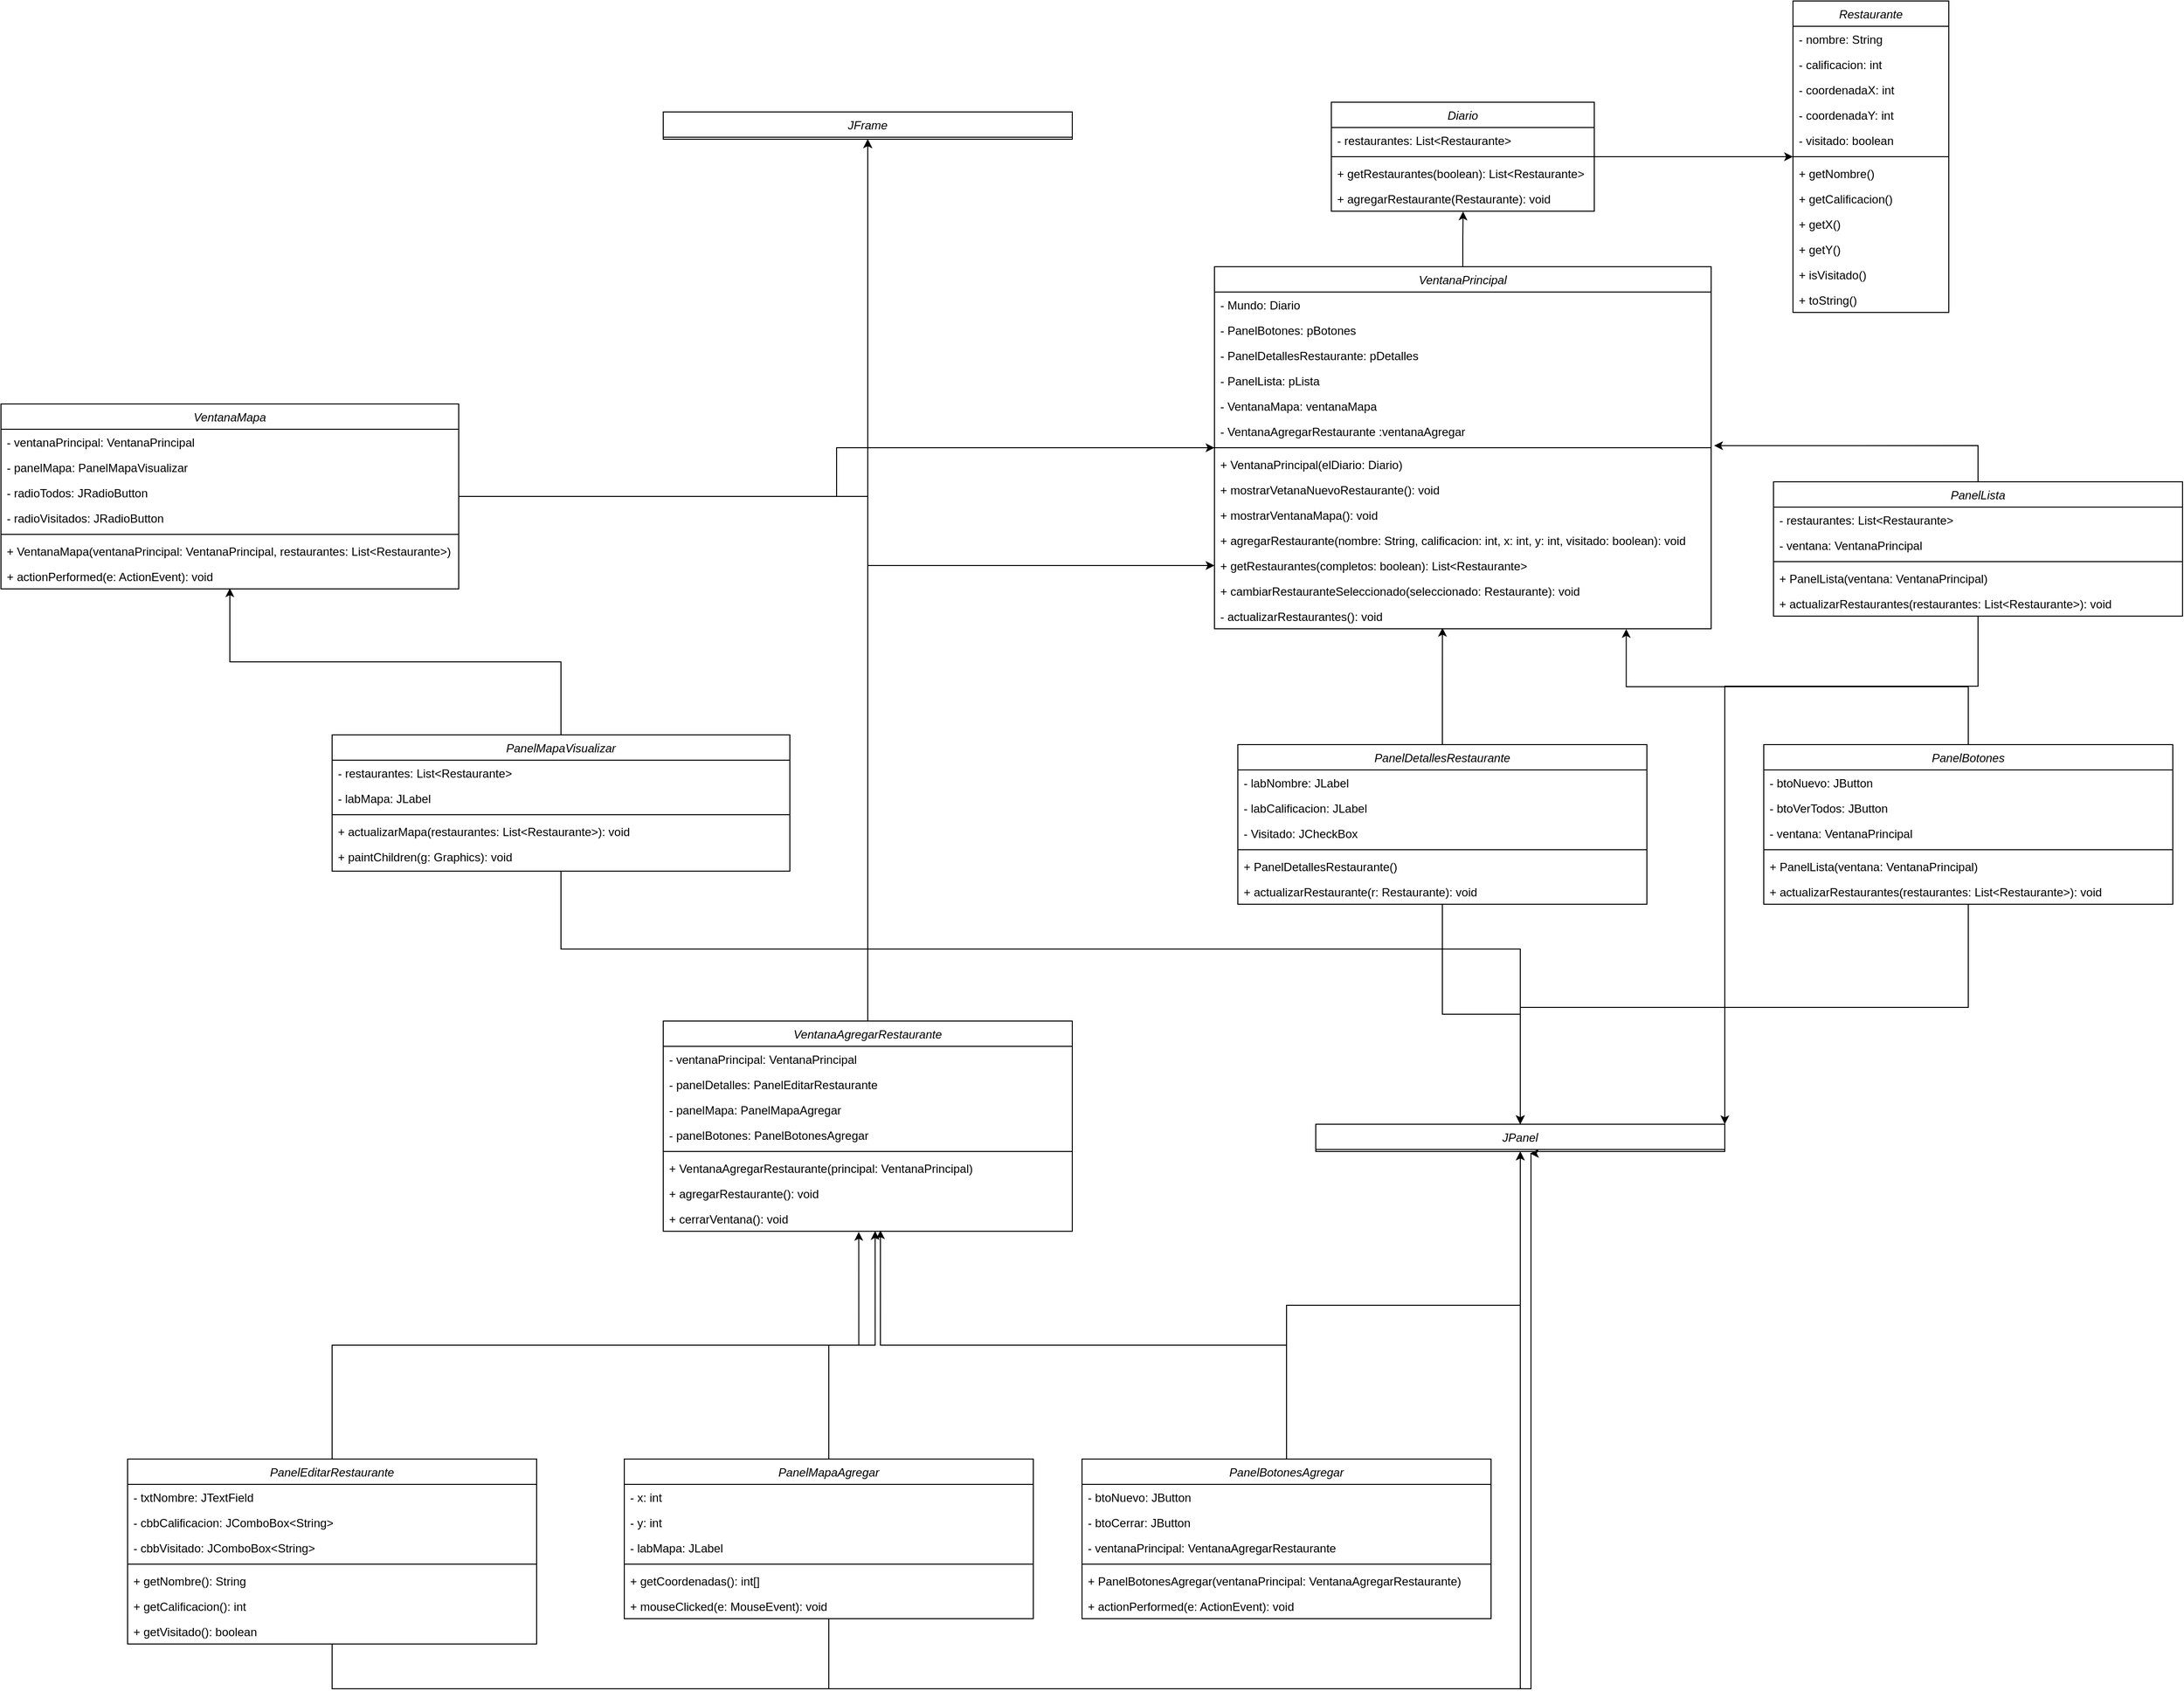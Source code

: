 <mxfile version="27.0.2">
  <diagram id="C5RBs43oDa-KdzZeNtuy" name="Page-1">
    <mxGraphModel dx="4065" dy="943" grid="1" gridSize="10" guides="1" tooltips="1" connect="1" arrows="1" fold="1" page="1" pageScale="1" pageWidth="827" pageHeight="1169" math="0" shadow="0">
      <root>
        <mxCell id="WIyWlLk6GJQsqaUBKTNV-0" />
        <mxCell id="WIyWlLk6GJQsqaUBKTNV-1" parent="WIyWlLk6GJQsqaUBKTNV-0" />
        <mxCell id="tDo2k0BACwKw1E5-yRHk-0" value="Restaurante" style="swimlane;fontStyle=2;align=center;verticalAlign=top;childLayout=stackLayout;horizontal=1;startSize=26;horizontalStack=0;resizeParent=1;resizeLast=0;collapsible=1;marginBottom=0;rounded=0;shadow=0;strokeWidth=1;" vertex="1" parent="WIyWlLk6GJQsqaUBKTNV-1">
          <mxGeometry x="-210" y="66" width="160" height="320" as="geometry">
            <mxRectangle x="230" y="140" width="160" height="26" as="alternateBounds" />
          </mxGeometry>
        </mxCell>
        <mxCell id="tDo2k0BACwKw1E5-yRHk-1" value="- nombre: String" style="text;align=left;verticalAlign=top;spacingLeft=4;spacingRight=4;overflow=hidden;rotatable=0;points=[[0,0.5],[1,0.5]];portConstraint=eastwest;" vertex="1" parent="tDo2k0BACwKw1E5-yRHk-0">
          <mxGeometry y="26" width="160" height="26" as="geometry" />
        </mxCell>
        <mxCell id="tDo2k0BACwKw1E5-yRHk-2" value="- calificacion: int" style="text;align=left;verticalAlign=top;spacingLeft=4;spacingRight=4;overflow=hidden;rotatable=0;points=[[0,0.5],[1,0.5]];portConstraint=eastwest;rounded=0;shadow=0;html=0;" vertex="1" parent="tDo2k0BACwKw1E5-yRHk-0">
          <mxGeometry y="52" width="160" height="26" as="geometry" />
        </mxCell>
        <mxCell id="tDo2k0BACwKw1E5-yRHk-3" value="- coordenadaX: int&#xa;" style="text;align=left;verticalAlign=top;spacingLeft=4;spacingRight=4;overflow=hidden;rotatable=0;points=[[0,0.5],[1,0.5]];portConstraint=eastwest;rounded=0;shadow=0;html=0;" vertex="1" parent="tDo2k0BACwKw1E5-yRHk-0">
          <mxGeometry y="78" width="160" height="26" as="geometry" />
        </mxCell>
        <mxCell id="tDo2k0BACwKw1E5-yRHk-6" value="- coordenadaY: int&#xa;" style="text;align=left;verticalAlign=top;spacingLeft=4;spacingRight=4;overflow=hidden;rotatable=0;points=[[0,0.5],[1,0.5]];portConstraint=eastwest;rounded=0;shadow=0;html=0;" vertex="1" parent="tDo2k0BACwKw1E5-yRHk-0">
          <mxGeometry y="104" width="160" height="26" as="geometry" />
        </mxCell>
        <mxCell id="tDo2k0BACwKw1E5-yRHk-7" value="- visitado: boolean" style="text;align=left;verticalAlign=top;spacingLeft=4;spacingRight=4;overflow=hidden;rotatable=0;points=[[0,0.5],[1,0.5]];portConstraint=eastwest;rounded=0;shadow=0;html=0;" vertex="1" parent="tDo2k0BACwKw1E5-yRHk-0">
          <mxGeometry y="130" width="160" height="26" as="geometry" />
        </mxCell>
        <mxCell id="tDo2k0BACwKw1E5-yRHk-4" value="" style="line;html=1;strokeWidth=1;align=left;verticalAlign=middle;spacingTop=-1;spacingLeft=3;spacingRight=3;rotatable=0;labelPosition=right;points=[];portConstraint=eastwest;" vertex="1" parent="tDo2k0BACwKw1E5-yRHk-0">
          <mxGeometry y="156" width="160" height="8" as="geometry" />
        </mxCell>
        <mxCell id="tDo2k0BACwKw1E5-yRHk-5" value="+ getNombre()" style="text;align=left;verticalAlign=top;spacingLeft=4;spacingRight=4;overflow=hidden;rotatable=0;points=[[0,0.5],[1,0.5]];portConstraint=eastwest;" vertex="1" parent="tDo2k0BACwKw1E5-yRHk-0">
          <mxGeometry y="164" width="160" height="26" as="geometry" />
        </mxCell>
        <mxCell id="tDo2k0BACwKw1E5-yRHk-8" value="+ getCalificacion()" style="text;align=left;verticalAlign=top;spacingLeft=4;spacingRight=4;overflow=hidden;rotatable=0;points=[[0,0.5],[1,0.5]];portConstraint=eastwest;" vertex="1" parent="tDo2k0BACwKw1E5-yRHk-0">
          <mxGeometry y="190" width="160" height="26" as="geometry" />
        </mxCell>
        <mxCell id="tDo2k0BACwKw1E5-yRHk-9" value="+ getX()" style="text;align=left;verticalAlign=top;spacingLeft=4;spacingRight=4;overflow=hidden;rotatable=0;points=[[0,0.5],[1,0.5]];portConstraint=eastwest;" vertex="1" parent="tDo2k0BACwKw1E5-yRHk-0">
          <mxGeometry y="216" width="160" height="26" as="geometry" />
        </mxCell>
        <mxCell id="tDo2k0BACwKw1E5-yRHk-10" value="+ getY()" style="text;align=left;verticalAlign=top;spacingLeft=4;spacingRight=4;overflow=hidden;rotatable=0;points=[[0,0.5],[1,0.5]];portConstraint=eastwest;" vertex="1" parent="tDo2k0BACwKw1E5-yRHk-0">
          <mxGeometry y="242" width="160" height="26" as="geometry" />
        </mxCell>
        <mxCell id="tDo2k0BACwKw1E5-yRHk-11" value="+ isVisitado()" style="text;align=left;verticalAlign=top;spacingLeft=4;spacingRight=4;overflow=hidden;rotatable=0;points=[[0,0.5],[1,0.5]];portConstraint=eastwest;" vertex="1" parent="tDo2k0BACwKw1E5-yRHk-0">
          <mxGeometry y="268" width="160" height="26" as="geometry" />
        </mxCell>
        <mxCell id="tDo2k0BACwKw1E5-yRHk-12" value="+ toString()" style="text;align=left;verticalAlign=top;spacingLeft=4;spacingRight=4;overflow=hidden;rotatable=0;points=[[0,0.5],[1,0.5]];portConstraint=eastwest;" vertex="1" parent="tDo2k0BACwKw1E5-yRHk-0">
          <mxGeometry y="294" width="160" height="26" as="geometry" />
        </mxCell>
        <mxCell id="tDo2k0BACwKw1E5-yRHk-13" value="Diario" style="swimlane;fontStyle=2;align=center;verticalAlign=top;childLayout=stackLayout;horizontal=1;startSize=26;horizontalStack=0;resizeParent=1;resizeLast=0;collapsible=1;marginBottom=0;rounded=0;shadow=0;strokeWidth=1;" vertex="1" parent="WIyWlLk6GJQsqaUBKTNV-1">
          <mxGeometry x="-684" y="170" width="270" height="112" as="geometry">
            <mxRectangle x="230" y="140" width="160" height="26" as="alternateBounds" />
          </mxGeometry>
        </mxCell>
        <mxCell id="tDo2k0BACwKw1E5-yRHk-14" value="- restaurantes: List&lt;Restaurante&gt;" style="text;align=left;verticalAlign=top;spacingLeft=4;spacingRight=4;overflow=hidden;rotatable=0;points=[[0,0.5],[1,0.5]];portConstraint=eastwest;" vertex="1" parent="tDo2k0BACwKw1E5-yRHk-13">
          <mxGeometry y="26" width="270" height="26" as="geometry" />
        </mxCell>
        <mxCell id="tDo2k0BACwKw1E5-yRHk-19" value="" style="line;html=1;strokeWidth=1;align=left;verticalAlign=middle;spacingTop=-1;spacingLeft=3;spacingRight=3;rotatable=0;labelPosition=right;points=[];portConstraint=eastwest;" vertex="1" parent="tDo2k0BACwKw1E5-yRHk-13">
          <mxGeometry y="52" width="270" height="8" as="geometry" />
        </mxCell>
        <mxCell id="tDo2k0BACwKw1E5-yRHk-21" value="+ getRestaurantes(boolean): List&lt;Restaurante&gt;" style="text;align=left;verticalAlign=top;spacingLeft=4;spacingRight=4;overflow=hidden;rotatable=0;points=[[0,0.5],[1,0.5]];portConstraint=eastwest;" vertex="1" parent="tDo2k0BACwKw1E5-yRHk-13">
          <mxGeometry y="60" width="270" height="26" as="geometry" />
        </mxCell>
        <mxCell id="tDo2k0BACwKw1E5-yRHk-26" value="+ agregarRestaurante(Restaurante): void" style="text;align=left;verticalAlign=top;spacingLeft=4;spacingRight=4;overflow=hidden;rotatable=0;points=[[0,0.5],[1,0.5]];portConstraint=eastwest;" vertex="1" parent="tDo2k0BACwKw1E5-yRHk-13">
          <mxGeometry y="86" width="270" height="26" as="geometry" />
        </mxCell>
        <mxCell id="tDo2k0BACwKw1E5-yRHk-162" style="edgeStyle=orthogonalEdgeStyle;rounded=0;orthogonalLoop=1;jettySize=auto;html=1;entryX=0.5;entryY=1;entryDx=0;entryDy=0;" edge="1" parent="WIyWlLk6GJQsqaUBKTNV-1" source="tDo2k0BACwKw1E5-yRHk-27" target="tDo2k0BACwKw1E5-yRHk-153">
          <mxGeometry relative="1" as="geometry" />
        </mxCell>
        <mxCell id="tDo2k0BACwKw1E5-yRHk-27" value="VentanaPrincipal" style="swimlane;fontStyle=2;align=center;verticalAlign=top;childLayout=stackLayout;horizontal=1;startSize=26;horizontalStack=0;resizeParent=1;resizeLast=0;collapsible=1;marginBottom=0;rounded=0;shadow=0;strokeWidth=1;" vertex="1" parent="WIyWlLk6GJQsqaUBKTNV-1">
          <mxGeometry x="-804" y="339" width="510" height="372" as="geometry">
            <mxRectangle x="230" y="140" width="160" height="26" as="alternateBounds" />
          </mxGeometry>
        </mxCell>
        <mxCell id="tDo2k0BACwKw1E5-yRHk-28" value="- Mundo: Diario" style="text;align=left;verticalAlign=top;spacingLeft=4;spacingRight=4;overflow=hidden;rotatable=0;points=[[0,0.5],[1,0.5]];portConstraint=eastwest;" vertex="1" parent="tDo2k0BACwKw1E5-yRHk-27">
          <mxGeometry y="26" width="510" height="26" as="geometry" />
        </mxCell>
        <mxCell id="tDo2k0BACwKw1E5-yRHk-32" value="- PanelBotones: pBotones" style="text;align=left;verticalAlign=top;spacingLeft=4;spacingRight=4;overflow=hidden;rotatable=0;points=[[0,0.5],[1,0.5]];portConstraint=eastwest;" vertex="1" parent="tDo2k0BACwKw1E5-yRHk-27">
          <mxGeometry y="52" width="510" height="26" as="geometry" />
        </mxCell>
        <mxCell id="tDo2k0BACwKw1E5-yRHk-33" value="- PanelDetallesRestaurante: pDetalles" style="text;align=left;verticalAlign=top;spacingLeft=4;spacingRight=4;overflow=hidden;rotatable=0;points=[[0,0.5],[1,0.5]];portConstraint=eastwest;" vertex="1" parent="tDo2k0BACwKw1E5-yRHk-27">
          <mxGeometry y="78" width="510" height="26" as="geometry" />
        </mxCell>
        <mxCell id="tDo2k0BACwKw1E5-yRHk-34" value="- PanelLista: pLista" style="text;align=left;verticalAlign=top;spacingLeft=4;spacingRight=4;overflow=hidden;rotatable=0;points=[[0,0.5],[1,0.5]];portConstraint=eastwest;" vertex="1" parent="tDo2k0BACwKw1E5-yRHk-27">
          <mxGeometry y="104" width="510" height="26" as="geometry" />
        </mxCell>
        <mxCell id="tDo2k0BACwKw1E5-yRHk-35" value="- VentanaMapa: ventanaMapa" style="text;align=left;verticalAlign=top;spacingLeft=4;spacingRight=4;overflow=hidden;rotatable=0;points=[[0,0.5],[1,0.5]];portConstraint=eastwest;" vertex="1" parent="tDo2k0BACwKw1E5-yRHk-27">
          <mxGeometry y="130" width="510" height="26" as="geometry" />
        </mxCell>
        <mxCell id="tDo2k0BACwKw1E5-yRHk-36" value="- VentanaAgregarRestaurante :ventanaAgregar" style="text;align=left;verticalAlign=top;spacingLeft=4;spacingRight=4;overflow=hidden;rotatable=0;points=[[0,0.5],[1,0.5]];portConstraint=eastwest;" vertex="1" parent="tDo2k0BACwKw1E5-yRHk-27">
          <mxGeometry y="156" width="510" height="26" as="geometry" />
        </mxCell>
        <mxCell id="tDo2k0BACwKw1E5-yRHk-29" value="" style="line;html=1;strokeWidth=1;align=left;verticalAlign=middle;spacingTop=-1;spacingLeft=3;spacingRight=3;rotatable=0;labelPosition=right;points=[];portConstraint=eastwest;" vertex="1" parent="tDo2k0BACwKw1E5-yRHk-27">
          <mxGeometry y="182" width="510" height="8" as="geometry" />
        </mxCell>
        <mxCell id="tDo2k0BACwKw1E5-yRHk-30" value="+ VentanaPrincipal(elDiario: Diario) " style="text;align=left;verticalAlign=top;spacingLeft=4;spacingRight=4;overflow=hidden;rotatable=0;points=[[0,0.5],[1,0.5]];portConstraint=eastwest;" vertex="1" parent="tDo2k0BACwKw1E5-yRHk-27">
          <mxGeometry y="190" width="510" height="26" as="geometry" />
        </mxCell>
        <mxCell id="tDo2k0BACwKw1E5-yRHk-31" value="+ mostrarVetanaNuevoRestaurante(): void" style="text;align=left;verticalAlign=top;spacingLeft=4;spacingRight=4;overflow=hidden;rotatable=0;points=[[0,0.5],[1,0.5]];portConstraint=eastwest;" vertex="1" parent="tDo2k0BACwKw1E5-yRHk-27">
          <mxGeometry y="216" width="510" height="26" as="geometry" />
        </mxCell>
        <mxCell id="tDo2k0BACwKw1E5-yRHk-38" value="+ mostrarVentanaMapa(): void  " style="text;align=left;verticalAlign=top;spacingLeft=4;spacingRight=4;overflow=hidden;rotatable=0;points=[[0,0.5],[1,0.5]];portConstraint=eastwest;" vertex="1" parent="tDo2k0BACwKw1E5-yRHk-27">
          <mxGeometry y="242" width="510" height="26" as="geometry" />
        </mxCell>
        <mxCell id="tDo2k0BACwKw1E5-yRHk-37" value="+ agregarRestaurante(nombre: String, calificacion: int, x: int, y: int, visitado: boolean): void  " style="text;align=left;verticalAlign=top;spacingLeft=4;spacingRight=4;overflow=hidden;rotatable=0;points=[[0,0.5],[1,0.5]];portConstraint=eastwest;" vertex="1" parent="tDo2k0BACwKw1E5-yRHk-27">
          <mxGeometry y="268" width="510" height="26" as="geometry" />
        </mxCell>
        <mxCell id="tDo2k0BACwKw1E5-yRHk-39" value="+ getRestaurantes(completos: boolean): List&lt;Restaurante&gt;  " style="text;align=left;verticalAlign=top;spacingLeft=4;spacingRight=4;overflow=hidden;rotatable=0;points=[[0,0.5],[1,0.5]];portConstraint=eastwest;" vertex="1" parent="tDo2k0BACwKw1E5-yRHk-27">
          <mxGeometry y="294" width="510" height="26" as="geometry" />
        </mxCell>
        <mxCell id="tDo2k0BACwKw1E5-yRHk-40" value="+ cambiarRestauranteSeleccionado(seleccionado: Restaurante): void " style="text;align=left;verticalAlign=top;spacingLeft=4;spacingRight=4;overflow=hidden;rotatable=0;points=[[0,0.5],[1,0.5]];portConstraint=eastwest;" vertex="1" parent="tDo2k0BACwKw1E5-yRHk-27">
          <mxGeometry y="320" width="510" height="26" as="geometry" />
        </mxCell>
        <mxCell id="tDo2k0BACwKw1E5-yRHk-41" value="- actualizarRestaurantes(): void  " style="text;align=left;verticalAlign=top;spacingLeft=4;spacingRight=4;overflow=hidden;rotatable=0;points=[[0,0.5],[1,0.5]];portConstraint=eastwest;" vertex="1" parent="tDo2k0BACwKw1E5-yRHk-27">
          <mxGeometry y="346" width="510" height="26" as="geometry" />
        </mxCell>
        <mxCell id="tDo2k0BACwKw1E5-yRHk-43" style="edgeStyle=orthogonalEdgeStyle;rounded=0;orthogonalLoop=1;jettySize=auto;html=1;" edge="1" parent="WIyWlLk6GJQsqaUBKTNV-1" source="tDo2k0BACwKw1E5-yRHk-19" target="tDo2k0BACwKw1E5-yRHk-4">
          <mxGeometry relative="1" as="geometry" />
        </mxCell>
        <mxCell id="tDo2k0BACwKw1E5-yRHk-44" style="edgeStyle=orthogonalEdgeStyle;rounded=0;orthogonalLoop=1;jettySize=auto;html=1;entryX=0.501;entryY=1.011;entryDx=0;entryDy=0;entryPerimeter=0;" edge="1" parent="WIyWlLk6GJQsqaUBKTNV-1" source="tDo2k0BACwKw1E5-yRHk-27" target="tDo2k0BACwKw1E5-yRHk-26">
          <mxGeometry relative="1" as="geometry" />
        </mxCell>
        <mxCell id="tDo2k0BACwKw1E5-yRHk-170" style="edgeStyle=orthogonalEdgeStyle;rounded=0;orthogonalLoop=1;jettySize=auto;html=1;" edge="1" parent="WIyWlLk6GJQsqaUBKTNV-1" source="tDo2k0BACwKw1E5-yRHk-45" target="tDo2k0BACwKw1E5-yRHk-163">
          <mxGeometry relative="1" as="geometry">
            <Array as="points">
              <mxPoint x="-20" y="770" />
              <mxPoint x="-280" y="770" />
            </Array>
          </mxGeometry>
        </mxCell>
        <mxCell id="tDo2k0BACwKw1E5-yRHk-45" value="PanelLista" style="swimlane;fontStyle=2;align=center;verticalAlign=top;childLayout=stackLayout;horizontal=1;startSize=26;horizontalStack=0;resizeParent=1;resizeLast=0;collapsible=1;marginBottom=0;rounded=0;shadow=0;strokeWidth=1;" vertex="1" parent="WIyWlLk6GJQsqaUBKTNV-1">
          <mxGeometry x="-230" y="560" width="420" height="138" as="geometry">
            <mxRectangle x="230" y="140" width="160" height="26" as="alternateBounds" />
          </mxGeometry>
        </mxCell>
        <mxCell id="tDo2k0BACwKw1E5-yRHk-46" value="- restaurantes: List&lt;Restaurante&gt;" style="text;align=left;verticalAlign=top;spacingLeft=4;spacingRight=4;overflow=hidden;rotatable=0;points=[[0,0.5],[1,0.5]];portConstraint=eastwest;" vertex="1" parent="tDo2k0BACwKw1E5-yRHk-45">
          <mxGeometry y="26" width="420" height="26" as="geometry" />
        </mxCell>
        <mxCell id="tDo2k0BACwKw1E5-yRHk-50" value="- ventana: VentanaPrincipal" style="text;align=left;verticalAlign=top;spacingLeft=4;spacingRight=4;overflow=hidden;rotatable=0;points=[[0,0.5],[1,0.5]];portConstraint=eastwest;" vertex="1" parent="tDo2k0BACwKw1E5-yRHk-45">
          <mxGeometry y="52" width="420" height="26" as="geometry" />
        </mxCell>
        <mxCell id="tDo2k0BACwKw1E5-yRHk-47" value="" style="line;html=1;strokeWidth=1;align=left;verticalAlign=middle;spacingTop=-1;spacingLeft=3;spacingRight=3;rotatable=0;labelPosition=right;points=[];portConstraint=eastwest;" vertex="1" parent="tDo2k0BACwKw1E5-yRHk-45">
          <mxGeometry y="78" width="420" height="8" as="geometry" />
        </mxCell>
        <mxCell id="tDo2k0BACwKw1E5-yRHk-48" value="+ PanelLista(ventana: VentanaPrincipal)" style="text;align=left;verticalAlign=top;spacingLeft=4;spacingRight=4;overflow=hidden;rotatable=0;points=[[0,0.5],[1,0.5]];portConstraint=eastwest;" vertex="1" parent="tDo2k0BACwKw1E5-yRHk-45">
          <mxGeometry y="86" width="420" height="26" as="geometry" />
        </mxCell>
        <mxCell id="tDo2k0BACwKw1E5-yRHk-49" value="+ actualizarRestaurantes(restaurantes: List&lt;Restaurante&gt;): void" style="text;align=left;verticalAlign=top;spacingLeft=4;spacingRight=4;overflow=hidden;rotatable=0;points=[[0,0.5],[1,0.5]];portConstraint=eastwest;" vertex="1" parent="tDo2k0BACwKw1E5-yRHk-45">
          <mxGeometry y="112" width="420" height="26" as="geometry" />
        </mxCell>
        <mxCell id="tDo2k0BACwKw1E5-yRHk-51" style="edgeStyle=orthogonalEdgeStyle;rounded=0;orthogonalLoop=1;jettySize=auto;html=1;entryX=1.006;entryY=1.071;entryDx=0;entryDy=0;entryPerimeter=0;" edge="1" parent="WIyWlLk6GJQsqaUBKTNV-1" source="tDo2k0BACwKw1E5-yRHk-45" target="tDo2k0BACwKw1E5-yRHk-36">
          <mxGeometry relative="1" as="geometry" />
        </mxCell>
        <mxCell id="tDo2k0BACwKw1E5-yRHk-168" style="edgeStyle=orthogonalEdgeStyle;rounded=0;orthogonalLoop=1;jettySize=auto;html=1;entryX=0.5;entryY=0;entryDx=0;entryDy=0;" edge="1" parent="WIyWlLk6GJQsqaUBKTNV-1" source="tDo2k0BACwKw1E5-yRHk-52" target="tDo2k0BACwKw1E5-yRHk-163">
          <mxGeometry relative="1" as="geometry" />
        </mxCell>
        <mxCell id="tDo2k0BACwKw1E5-yRHk-52" value="PanelDetallesRestaurante" style="swimlane;fontStyle=2;align=center;verticalAlign=top;childLayout=stackLayout;horizontal=1;startSize=26;horizontalStack=0;resizeParent=1;resizeLast=0;collapsible=1;marginBottom=0;rounded=0;shadow=0;strokeWidth=1;" vertex="1" parent="WIyWlLk6GJQsqaUBKTNV-1">
          <mxGeometry x="-780" y="830" width="420" height="164" as="geometry">
            <mxRectangle x="230" y="140" width="160" height="26" as="alternateBounds" />
          </mxGeometry>
        </mxCell>
        <mxCell id="tDo2k0BACwKw1E5-yRHk-53" value="- labNombre: JLabel" style="text;align=left;verticalAlign=top;spacingLeft=4;spacingRight=4;overflow=hidden;rotatable=0;points=[[0,0.5],[1,0.5]];portConstraint=eastwest;" vertex="1" parent="tDo2k0BACwKw1E5-yRHk-52">
          <mxGeometry y="26" width="420" height="26" as="geometry" />
        </mxCell>
        <mxCell id="tDo2k0BACwKw1E5-yRHk-54" value="- labCalificacion: JLabel" style="text;align=left;verticalAlign=top;spacingLeft=4;spacingRight=4;overflow=hidden;rotatable=0;points=[[0,0.5],[1,0.5]];portConstraint=eastwest;" vertex="1" parent="tDo2k0BACwKw1E5-yRHk-52">
          <mxGeometry y="52" width="420" height="26" as="geometry" />
        </mxCell>
        <mxCell id="tDo2k0BACwKw1E5-yRHk-58" value="- Visitado: JCheckBox" style="text;align=left;verticalAlign=top;spacingLeft=4;spacingRight=4;overflow=hidden;rotatable=0;points=[[0,0.5],[1,0.5]];portConstraint=eastwest;" vertex="1" parent="tDo2k0BACwKw1E5-yRHk-52">
          <mxGeometry y="78" width="420" height="26" as="geometry" />
        </mxCell>
        <mxCell id="tDo2k0BACwKw1E5-yRHk-55" value="" style="line;html=1;strokeWidth=1;align=left;verticalAlign=middle;spacingTop=-1;spacingLeft=3;spacingRight=3;rotatable=0;labelPosition=right;points=[];portConstraint=eastwest;" vertex="1" parent="tDo2k0BACwKw1E5-yRHk-52">
          <mxGeometry y="104" width="420" height="8" as="geometry" />
        </mxCell>
        <mxCell id="tDo2k0BACwKw1E5-yRHk-56" value="+ PanelDetallesRestaurante()" style="text;align=left;verticalAlign=top;spacingLeft=4;spacingRight=4;overflow=hidden;rotatable=0;points=[[0,0.5],[1,0.5]];portConstraint=eastwest;" vertex="1" parent="tDo2k0BACwKw1E5-yRHk-52">
          <mxGeometry y="112" width="420" height="26" as="geometry" />
        </mxCell>
        <mxCell id="tDo2k0BACwKw1E5-yRHk-57" value="+ actualizarRestaurante(r: Restaurante): void" style="text;align=left;verticalAlign=top;spacingLeft=4;spacingRight=4;overflow=hidden;rotatable=0;points=[[0,0.5],[1,0.5]];portConstraint=eastwest;" vertex="1" parent="tDo2k0BACwKw1E5-yRHk-52">
          <mxGeometry y="138" width="420" height="26" as="geometry" />
        </mxCell>
        <mxCell id="tDo2k0BACwKw1E5-yRHk-59" style="edgeStyle=orthogonalEdgeStyle;rounded=0;orthogonalLoop=1;jettySize=auto;html=1;entryX=0.459;entryY=0.962;entryDx=0;entryDy=0;entryPerimeter=0;" edge="1" parent="WIyWlLk6GJQsqaUBKTNV-1" source="tDo2k0BACwKw1E5-yRHk-52" target="tDo2k0BACwKw1E5-yRHk-41">
          <mxGeometry relative="1" as="geometry" />
        </mxCell>
        <mxCell id="tDo2k0BACwKw1E5-yRHk-167" style="edgeStyle=orthogonalEdgeStyle;rounded=0;orthogonalLoop=1;jettySize=auto;html=1;entryX=0.5;entryY=0;entryDx=0;entryDy=0;" edge="1" parent="WIyWlLk6GJQsqaUBKTNV-1" source="tDo2k0BACwKw1E5-yRHk-67" target="tDo2k0BACwKw1E5-yRHk-163">
          <mxGeometry relative="1" as="geometry">
            <Array as="points">
              <mxPoint x="-30" y="1100" />
              <mxPoint x="-490" y="1100" />
            </Array>
          </mxGeometry>
        </mxCell>
        <mxCell id="tDo2k0BACwKw1E5-yRHk-67" value="PanelBotones" style="swimlane;fontStyle=2;align=center;verticalAlign=top;childLayout=stackLayout;horizontal=1;startSize=26;horizontalStack=0;resizeParent=1;resizeLast=0;collapsible=1;marginBottom=0;rounded=0;shadow=0;strokeWidth=1;" vertex="1" parent="WIyWlLk6GJQsqaUBKTNV-1">
          <mxGeometry x="-240" y="830" width="420" height="164" as="geometry">
            <mxRectangle x="230" y="140" width="160" height="26" as="alternateBounds" />
          </mxGeometry>
        </mxCell>
        <mxCell id="tDo2k0BACwKw1E5-yRHk-68" value="- btoNuevo: JButton" style="text;align=left;verticalAlign=top;spacingLeft=4;spacingRight=4;overflow=hidden;rotatable=0;points=[[0,0.5],[1,0.5]];portConstraint=eastwest;" vertex="1" parent="tDo2k0BACwKw1E5-yRHk-67">
          <mxGeometry y="26" width="420" height="26" as="geometry" />
        </mxCell>
        <mxCell id="tDo2k0BACwKw1E5-yRHk-73" value="- btoVerTodos: JButton" style="text;align=left;verticalAlign=top;spacingLeft=4;spacingRight=4;overflow=hidden;rotatable=0;points=[[0,0.5],[1,0.5]];portConstraint=eastwest;" vertex="1" parent="tDo2k0BACwKw1E5-yRHk-67">
          <mxGeometry y="52" width="420" height="26" as="geometry" />
        </mxCell>
        <mxCell id="tDo2k0BACwKw1E5-yRHk-69" value="- ventana: VentanaPrincipal" style="text;align=left;verticalAlign=top;spacingLeft=4;spacingRight=4;overflow=hidden;rotatable=0;points=[[0,0.5],[1,0.5]];portConstraint=eastwest;" vertex="1" parent="tDo2k0BACwKw1E5-yRHk-67">
          <mxGeometry y="78" width="420" height="26" as="geometry" />
        </mxCell>
        <mxCell id="tDo2k0BACwKw1E5-yRHk-70" value="" style="line;html=1;strokeWidth=1;align=left;verticalAlign=middle;spacingTop=-1;spacingLeft=3;spacingRight=3;rotatable=0;labelPosition=right;points=[];portConstraint=eastwest;" vertex="1" parent="tDo2k0BACwKw1E5-yRHk-67">
          <mxGeometry y="104" width="420" height="8" as="geometry" />
        </mxCell>
        <mxCell id="tDo2k0BACwKw1E5-yRHk-71" value="+ PanelLista(ventana: VentanaPrincipal)" style="text;align=left;verticalAlign=top;spacingLeft=4;spacingRight=4;overflow=hidden;rotatable=0;points=[[0,0.5],[1,0.5]];portConstraint=eastwest;" vertex="1" parent="tDo2k0BACwKw1E5-yRHk-67">
          <mxGeometry y="112" width="420" height="26" as="geometry" />
        </mxCell>
        <mxCell id="tDo2k0BACwKw1E5-yRHk-72" value="+ actualizarRestaurantes(restaurantes: List&lt;Restaurante&gt;): void" style="text;align=left;verticalAlign=top;spacingLeft=4;spacingRight=4;overflow=hidden;rotatable=0;points=[[0,0.5],[1,0.5]];portConstraint=eastwest;" vertex="1" parent="tDo2k0BACwKw1E5-yRHk-67">
          <mxGeometry y="138" width="420" height="26" as="geometry" />
        </mxCell>
        <mxCell id="tDo2k0BACwKw1E5-yRHk-173" style="edgeStyle=orthogonalEdgeStyle;rounded=0;orthogonalLoop=1;jettySize=auto;html=1;" edge="1" parent="WIyWlLk6GJQsqaUBKTNV-1" source="tDo2k0BACwKw1E5-yRHk-74" target="tDo2k0BACwKw1E5-yRHk-163">
          <mxGeometry relative="1" as="geometry">
            <Array as="points">
              <mxPoint x="-1710" y="1800" />
              <mxPoint x="-490" y="1800" />
            </Array>
          </mxGeometry>
        </mxCell>
        <mxCell id="tDo2k0BACwKw1E5-yRHk-74" value="PanelEditarRestaurante" style="swimlane;fontStyle=2;align=center;verticalAlign=top;childLayout=stackLayout;horizontal=1;startSize=26;horizontalStack=0;resizeParent=1;resizeLast=0;collapsible=1;marginBottom=0;rounded=0;shadow=0;strokeWidth=1;" vertex="1" parent="WIyWlLk6GJQsqaUBKTNV-1">
          <mxGeometry x="-1920" y="1564" width="420" height="190" as="geometry">
            <mxRectangle x="230" y="140" width="160" height="26" as="alternateBounds" />
          </mxGeometry>
        </mxCell>
        <mxCell id="tDo2k0BACwKw1E5-yRHk-75" value="- txtNombre: JTextField" style="text;align=left;verticalAlign=top;spacingLeft=4;spacingRight=4;overflow=hidden;rotatable=0;points=[[0,0.5],[1,0.5]];portConstraint=eastwest;" vertex="1" parent="tDo2k0BACwKw1E5-yRHk-74">
          <mxGeometry y="26" width="420" height="26" as="geometry" />
        </mxCell>
        <mxCell id="tDo2k0BACwKw1E5-yRHk-76" value="- cbbCalificacion: JComboBox&lt;String&gt;  " style="text;align=left;verticalAlign=top;spacingLeft=4;spacingRight=4;overflow=hidden;rotatable=0;points=[[0,0.5],[1,0.5]];portConstraint=eastwest;" vertex="1" parent="tDo2k0BACwKw1E5-yRHk-74">
          <mxGeometry y="52" width="420" height="26" as="geometry" />
        </mxCell>
        <mxCell id="tDo2k0BACwKw1E5-yRHk-77" value="- cbbVisitado: JComboBox&lt;String&gt;&#xa;" style="text;align=left;verticalAlign=top;spacingLeft=4;spacingRight=4;overflow=hidden;rotatable=0;points=[[0,0.5],[1,0.5]];portConstraint=eastwest;" vertex="1" parent="tDo2k0BACwKw1E5-yRHk-74">
          <mxGeometry y="78" width="420" height="26" as="geometry" />
        </mxCell>
        <mxCell id="tDo2k0BACwKw1E5-yRHk-78" value="" style="line;html=1;strokeWidth=1;align=left;verticalAlign=middle;spacingTop=-1;spacingLeft=3;spacingRight=3;rotatable=0;labelPosition=right;points=[];portConstraint=eastwest;" vertex="1" parent="tDo2k0BACwKw1E5-yRHk-74">
          <mxGeometry y="104" width="420" height="8" as="geometry" />
        </mxCell>
        <mxCell id="tDo2k0BACwKw1E5-yRHk-79" value="+ getNombre(): String  &#xa;" style="text;align=left;verticalAlign=top;spacingLeft=4;spacingRight=4;overflow=hidden;rotatable=0;points=[[0,0.5],[1,0.5]];portConstraint=eastwest;" vertex="1" parent="tDo2k0BACwKw1E5-yRHk-74">
          <mxGeometry y="112" width="420" height="26" as="geometry" />
        </mxCell>
        <mxCell id="tDo2k0BACwKw1E5-yRHk-80" value="+ getCalificacion(): int  &#xa;" style="text;align=left;verticalAlign=top;spacingLeft=4;spacingRight=4;overflow=hidden;rotatable=0;points=[[0,0.5],[1,0.5]];portConstraint=eastwest;" vertex="1" parent="tDo2k0BACwKw1E5-yRHk-74">
          <mxGeometry y="138" width="420" height="26" as="geometry" />
        </mxCell>
        <mxCell id="tDo2k0BACwKw1E5-yRHk-82" value="+ getVisitado(): boolean&#xa;" style="text;align=left;verticalAlign=top;spacingLeft=4;spacingRight=4;overflow=hidden;rotatable=0;points=[[0,0.5],[1,0.5]];portConstraint=eastwest;" vertex="1" parent="tDo2k0BACwKw1E5-yRHk-74">
          <mxGeometry y="164" width="420" height="26" as="geometry" />
        </mxCell>
        <mxCell id="tDo2k0BACwKw1E5-yRHk-81" style="edgeStyle=orthogonalEdgeStyle;rounded=0;orthogonalLoop=1;jettySize=auto;html=1;entryX=0.829;entryY=1.009;entryDx=0;entryDy=0;entryPerimeter=0;" edge="1" parent="WIyWlLk6GJQsqaUBKTNV-1" source="tDo2k0BACwKw1E5-yRHk-67" target="tDo2k0BACwKw1E5-yRHk-41">
          <mxGeometry relative="1" as="geometry" />
        </mxCell>
        <mxCell id="tDo2k0BACwKw1E5-yRHk-172" style="edgeStyle=orthogonalEdgeStyle;rounded=0;orthogonalLoop=1;jettySize=auto;html=1;" edge="1" parent="WIyWlLk6GJQsqaUBKTNV-1" source="tDo2k0BACwKw1E5-yRHk-83">
          <mxGeometry relative="1" as="geometry">
            <mxPoint x="-480" y="1250" as="targetPoint" />
            <Array as="points">
              <mxPoint x="-1200" y="1800" />
              <mxPoint x="-479" y="1800" />
              <mxPoint x="-479" y="1250" />
            </Array>
          </mxGeometry>
        </mxCell>
        <mxCell id="tDo2k0BACwKw1E5-yRHk-83" value="PanelMapaAgregar" style="swimlane;fontStyle=2;align=center;verticalAlign=top;childLayout=stackLayout;horizontal=1;startSize=26;horizontalStack=0;resizeParent=1;resizeLast=0;collapsible=1;marginBottom=0;rounded=0;shadow=0;strokeWidth=1;" vertex="1" parent="WIyWlLk6GJQsqaUBKTNV-1">
          <mxGeometry x="-1410" y="1564" width="420" height="164" as="geometry">
            <mxRectangle x="230" y="140" width="160" height="26" as="alternateBounds" />
          </mxGeometry>
        </mxCell>
        <mxCell id="tDo2k0BACwKw1E5-yRHk-84" value="- x: int  &#xa;" style="text;align=left;verticalAlign=top;spacingLeft=4;spacingRight=4;overflow=hidden;rotatable=0;points=[[0,0.5],[1,0.5]];portConstraint=eastwest;" vertex="1" parent="tDo2k0BACwKw1E5-yRHk-83">
          <mxGeometry y="26" width="420" height="26" as="geometry" />
        </mxCell>
        <mxCell id="tDo2k0BACwKw1E5-yRHk-85" value="- y: int  &#xa;" style="text;align=left;verticalAlign=top;spacingLeft=4;spacingRight=4;overflow=hidden;rotatable=0;points=[[0,0.5],[1,0.5]];portConstraint=eastwest;" vertex="1" parent="tDo2k0BACwKw1E5-yRHk-83">
          <mxGeometry y="52" width="420" height="26" as="geometry" />
        </mxCell>
        <mxCell id="tDo2k0BACwKw1E5-yRHk-89" value="- labMapa: JLabel&#xa;" style="text;align=left;verticalAlign=top;spacingLeft=4;spacingRight=4;overflow=hidden;rotatable=0;points=[[0,0.5],[1,0.5]];portConstraint=eastwest;" vertex="1" parent="tDo2k0BACwKw1E5-yRHk-83">
          <mxGeometry y="78" width="420" height="26" as="geometry" />
        </mxCell>
        <mxCell id="tDo2k0BACwKw1E5-yRHk-86" value="" style="line;html=1;strokeWidth=1;align=left;verticalAlign=middle;spacingTop=-1;spacingLeft=3;spacingRight=3;rotatable=0;labelPosition=right;points=[];portConstraint=eastwest;" vertex="1" parent="tDo2k0BACwKw1E5-yRHk-83">
          <mxGeometry y="104" width="420" height="8" as="geometry" />
        </mxCell>
        <mxCell id="tDo2k0BACwKw1E5-yRHk-87" value="+ getCoordenadas(): int[]  &#xa;" style="text;align=left;verticalAlign=top;spacingLeft=4;spacingRight=4;overflow=hidden;rotatable=0;points=[[0,0.5],[1,0.5]];portConstraint=eastwest;" vertex="1" parent="tDo2k0BACwKw1E5-yRHk-83">
          <mxGeometry y="112" width="420" height="26" as="geometry" />
        </mxCell>
        <mxCell id="tDo2k0BACwKw1E5-yRHk-88" value="+ mouseClicked(e: MouseEvent): void&#xa;" style="text;align=left;verticalAlign=top;spacingLeft=4;spacingRight=4;overflow=hidden;rotatable=0;points=[[0,0.5],[1,0.5]];portConstraint=eastwest;" vertex="1" parent="tDo2k0BACwKw1E5-yRHk-83">
          <mxGeometry y="138" width="420" height="26" as="geometry" />
        </mxCell>
        <mxCell id="tDo2k0BACwKw1E5-yRHk-171" style="edgeStyle=orthogonalEdgeStyle;rounded=0;orthogonalLoop=1;jettySize=auto;html=1;" edge="1" parent="WIyWlLk6GJQsqaUBKTNV-1" source="tDo2k0BACwKw1E5-yRHk-90" target="tDo2k0BACwKw1E5-yRHk-163">
          <mxGeometry relative="1" as="geometry" />
        </mxCell>
        <mxCell id="tDo2k0BACwKw1E5-yRHk-90" value="PanelBotonesAgregar" style="swimlane;fontStyle=2;align=center;verticalAlign=top;childLayout=stackLayout;horizontal=1;startSize=26;horizontalStack=0;resizeParent=1;resizeLast=0;collapsible=1;marginBottom=0;rounded=0;shadow=0;strokeWidth=1;" vertex="1" parent="WIyWlLk6GJQsqaUBKTNV-1">
          <mxGeometry x="-940" y="1564" width="420" height="164" as="geometry">
            <mxRectangle x="230" y="140" width="160" height="26" as="alternateBounds" />
          </mxGeometry>
        </mxCell>
        <mxCell id="tDo2k0BACwKw1E5-yRHk-91" value="- btoNuevo: JButton  &#xa;" style="text;align=left;verticalAlign=top;spacingLeft=4;spacingRight=4;overflow=hidden;rotatable=0;points=[[0,0.5],[1,0.5]];portConstraint=eastwest;" vertex="1" parent="tDo2k0BACwKw1E5-yRHk-90">
          <mxGeometry y="26" width="420" height="26" as="geometry" />
        </mxCell>
        <mxCell id="tDo2k0BACwKw1E5-yRHk-92" value="- btoCerrar: JButton&#xa;" style="text;align=left;verticalAlign=top;spacingLeft=4;spacingRight=4;overflow=hidden;rotatable=0;points=[[0,0.5],[1,0.5]];portConstraint=eastwest;" vertex="1" parent="tDo2k0BACwKw1E5-yRHk-90">
          <mxGeometry y="52" width="420" height="26" as="geometry" />
        </mxCell>
        <mxCell id="tDo2k0BACwKw1E5-yRHk-93" value="- ventanaPrincipal: VentanaAgregarRestaurante  &#xa;" style="text;align=left;verticalAlign=top;spacingLeft=4;spacingRight=4;overflow=hidden;rotatable=0;points=[[0,0.5],[1,0.5]];portConstraint=eastwest;" vertex="1" parent="tDo2k0BACwKw1E5-yRHk-90">
          <mxGeometry y="78" width="420" height="26" as="geometry" />
        </mxCell>
        <mxCell id="tDo2k0BACwKw1E5-yRHk-94" value="" style="line;html=1;strokeWidth=1;align=left;verticalAlign=middle;spacingTop=-1;spacingLeft=3;spacingRight=3;rotatable=0;labelPosition=right;points=[];portConstraint=eastwest;" vertex="1" parent="tDo2k0BACwKw1E5-yRHk-90">
          <mxGeometry y="104" width="420" height="8" as="geometry" />
        </mxCell>
        <mxCell id="tDo2k0BACwKw1E5-yRHk-95" value="+ PanelBotonesAgregar(ventanaPrincipal: VentanaAgregarRestaurante)&#xa;" style="text;align=left;verticalAlign=top;spacingLeft=4;spacingRight=4;overflow=hidden;rotatable=0;points=[[0,0.5],[1,0.5]];portConstraint=eastwest;" vertex="1" parent="tDo2k0BACwKw1E5-yRHk-90">
          <mxGeometry y="112" width="420" height="26" as="geometry" />
        </mxCell>
        <mxCell id="tDo2k0BACwKw1E5-yRHk-96" value="+ actionPerformed(e: ActionEvent): void&#xa;" style="text;align=left;verticalAlign=top;spacingLeft=4;spacingRight=4;overflow=hidden;rotatable=0;points=[[0,0.5],[1,0.5]];portConstraint=eastwest;" vertex="1" parent="tDo2k0BACwKw1E5-yRHk-90">
          <mxGeometry y="138" width="420" height="26" as="geometry" />
        </mxCell>
        <mxCell id="tDo2k0BACwKw1E5-yRHk-160" style="edgeStyle=orthogonalEdgeStyle;rounded=0;orthogonalLoop=1;jettySize=auto;html=1;" edge="1" parent="WIyWlLk6GJQsqaUBKTNV-1" source="tDo2k0BACwKw1E5-yRHk-98" target="tDo2k0BACwKw1E5-yRHk-153">
          <mxGeometry relative="1" as="geometry" />
        </mxCell>
        <mxCell id="tDo2k0BACwKw1E5-yRHk-98" value="VentanaMapa" style="swimlane;fontStyle=2;align=center;verticalAlign=top;childLayout=stackLayout;horizontal=1;startSize=26;horizontalStack=0;resizeParent=1;resizeLast=0;collapsible=1;marginBottom=0;rounded=0;shadow=0;strokeWidth=1;" vertex="1" parent="WIyWlLk6GJQsqaUBKTNV-1">
          <mxGeometry x="-2050" y="480" width="470" height="190" as="geometry">
            <mxRectangle x="230" y="140" width="160" height="26" as="alternateBounds" />
          </mxGeometry>
        </mxCell>
        <mxCell id="tDo2k0BACwKw1E5-yRHk-99" value="- ventanaPrincipal: VentanaPrincipal  &#xa;" style="text;align=left;verticalAlign=top;spacingLeft=4;spacingRight=4;overflow=hidden;rotatable=0;points=[[0,0.5],[1,0.5]];portConstraint=eastwest;" vertex="1" parent="tDo2k0BACwKw1E5-yRHk-98">
          <mxGeometry y="26" width="470" height="26" as="geometry" />
        </mxCell>
        <mxCell id="tDo2k0BACwKw1E5-yRHk-100" value="- panelMapa: PanelMapaVisualizar  &#xa;" style="text;align=left;verticalAlign=top;spacingLeft=4;spacingRight=4;overflow=hidden;rotatable=0;points=[[0,0.5],[1,0.5]];portConstraint=eastwest;" vertex="1" parent="tDo2k0BACwKw1E5-yRHk-98">
          <mxGeometry y="52" width="470" height="26" as="geometry" />
        </mxCell>
        <mxCell id="tDo2k0BACwKw1E5-yRHk-101" value="- radioTodos: JRadioButton  &#xa;" style="text;align=left;verticalAlign=top;spacingLeft=4;spacingRight=4;overflow=hidden;rotatable=0;points=[[0,0.5],[1,0.5]];portConstraint=eastwest;" vertex="1" parent="tDo2k0BACwKw1E5-yRHk-98">
          <mxGeometry y="78" width="470" height="26" as="geometry" />
        </mxCell>
        <mxCell id="tDo2k0BACwKw1E5-yRHk-105" value="- radioVisitados: JRadioButton&#xa;" style="text;align=left;verticalAlign=top;spacingLeft=4;spacingRight=4;overflow=hidden;rotatable=0;points=[[0,0.5],[1,0.5]];portConstraint=eastwest;" vertex="1" parent="tDo2k0BACwKw1E5-yRHk-98">
          <mxGeometry y="104" width="470" height="26" as="geometry" />
        </mxCell>
        <mxCell id="tDo2k0BACwKw1E5-yRHk-102" value="" style="line;html=1;strokeWidth=1;align=left;verticalAlign=middle;spacingTop=-1;spacingLeft=3;spacingRight=3;rotatable=0;labelPosition=right;points=[];portConstraint=eastwest;" vertex="1" parent="tDo2k0BACwKw1E5-yRHk-98">
          <mxGeometry y="130" width="470" height="8" as="geometry" />
        </mxCell>
        <mxCell id="tDo2k0BACwKw1E5-yRHk-103" value="+ VentanaMapa(ventanaPrincipal: VentanaPrincipal, restaurantes: List&lt;Restaurante&gt;)&#xa;" style="text;align=left;verticalAlign=top;spacingLeft=4;spacingRight=4;overflow=hidden;rotatable=0;points=[[0,0.5],[1,0.5]];portConstraint=eastwest;" vertex="1" parent="tDo2k0BACwKw1E5-yRHk-98">
          <mxGeometry y="138" width="470" height="26" as="geometry" />
        </mxCell>
        <mxCell id="tDo2k0BACwKw1E5-yRHk-104" value="+ actionPerformed(e: ActionEvent): void&#xa;" style="text;align=left;verticalAlign=top;spacingLeft=4;spacingRight=4;overflow=hidden;rotatable=0;points=[[0,0.5],[1,0.5]];portConstraint=eastwest;" vertex="1" parent="tDo2k0BACwKw1E5-yRHk-98">
          <mxGeometry y="164" width="470" height="26" as="geometry" />
        </mxCell>
        <mxCell id="tDo2k0BACwKw1E5-yRHk-169" style="edgeStyle=orthogonalEdgeStyle;rounded=0;orthogonalLoop=1;jettySize=auto;html=1;" edge="1" parent="WIyWlLk6GJQsqaUBKTNV-1" source="tDo2k0BACwKw1E5-yRHk-106" target="tDo2k0BACwKw1E5-yRHk-163">
          <mxGeometry relative="1" as="geometry">
            <Array as="points">
              <mxPoint x="-1475" y="1040" />
              <mxPoint x="-490" y="1040" />
            </Array>
          </mxGeometry>
        </mxCell>
        <mxCell id="tDo2k0BACwKw1E5-yRHk-106" value="PanelMapaVisualizar" style="swimlane;fontStyle=2;align=center;verticalAlign=top;childLayout=stackLayout;horizontal=1;startSize=26;horizontalStack=0;resizeParent=1;resizeLast=0;collapsible=1;marginBottom=0;rounded=0;shadow=0;strokeWidth=1;" vertex="1" parent="WIyWlLk6GJQsqaUBKTNV-1">
          <mxGeometry x="-1710" y="820" width="470" height="140" as="geometry">
            <mxRectangle x="230" y="140" width="160" height="26" as="alternateBounds" />
          </mxGeometry>
        </mxCell>
        <mxCell id="tDo2k0BACwKw1E5-yRHk-107" value="- restaurantes: List&lt;Restaurante&gt;&#xa;" style="text;align=left;verticalAlign=top;spacingLeft=4;spacingRight=4;overflow=hidden;rotatable=0;points=[[0,0.5],[1,0.5]];portConstraint=eastwest;" vertex="1" parent="tDo2k0BACwKw1E5-yRHk-106">
          <mxGeometry y="26" width="470" height="26" as="geometry" />
        </mxCell>
        <mxCell id="tDo2k0BACwKw1E5-yRHk-108" value="- labMapa: JLabel&#xa;" style="text;align=left;verticalAlign=top;spacingLeft=4;spacingRight=4;overflow=hidden;rotatable=0;points=[[0,0.5],[1,0.5]];portConstraint=eastwest;" vertex="1" parent="tDo2k0BACwKw1E5-yRHk-106">
          <mxGeometry y="52" width="470" height="26" as="geometry" />
        </mxCell>
        <mxCell id="tDo2k0BACwKw1E5-yRHk-111" value="" style="line;html=1;strokeWidth=1;align=left;verticalAlign=middle;spacingTop=-1;spacingLeft=3;spacingRight=3;rotatable=0;labelPosition=right;points=[];portConstraint=eastwest;" vertex="1" parent="tDo2k0BACwKw1E5-yRHk-106">
          <mxGeometry y="78" width="470" height="8" as="geometry" />
        </mxCell>
        <mxCell id="tDo2k0BACwKw1E5-yRHk-112" value="+ actualizarMapa(restaurantes: List&lt;Restaurante&gt;): void&#xa;" style="text;align=left;verticalAlign=top;spacingLeft=4;spacingRight=4;overflow=hidden;rotatable=0;points=[[0,0.5],[1,0.5]];portConstraint=eastwest;" vertex="1" parent="tDo2k0BACwKw1E5-yRHk-106">
          <mxGeometry y="86" width="470" height="26" as="geometry" />
        </mxCell>
        <mxCell id="tDo2k0BACwKw1E5-yRHk-113" value="+ paintChildren(g: Graphics): void&#xa;" style="text;align=left;verticalAlign=top;spacingLeft=4;spacingRight=4;overflow=hidden;rotatable=0;points=[[0,0.5],[1,0.5]];portConstraint=eastwest;" vertex="1" parent="tDo2k0BACwKw1E5-yRHk-106">
          <mxGeometry y="112" width="470" height="26" as="geometry" />
        </mxCell>
        <mxCell id="tDo2k0BACwKw1E5-yRHk-152" style="edgeStyle=orthogonalEdgeStyle;rounded=0;orthogonalLoop=1;jettySize=auto;html=1;" edge="1" parent="WIyWlLk6GJQsqaUBKTNV-1" source="tDo2k0BACwKw1E5-yRHk-114" target="tDo2k0BACwKw1E5-yRHk-39">
          <mxGeometry relative="1" as="geometry" />
        </mxCell>
        <mxCell id="tDo2k0BACwKw1E5-yRHk-161" style="edgeStyle=orthogonalEdgeStyle;rounded=0;orthogonalLoop=1;jettySize=auto;html=1;entryX=0.5;entryY=1;entryDx=0;entryDy=0;" edge="1" parent="WIyWlLk6GJQsqaUBKTNV-1" source="tDo2k0BACwKw1E5-yRHk-114" target="tDo2k0BACwKw1E5-yRHk-153">
          <mxGeometry relative="1" as="geometry" />
        </mxCell>
        <mxCell id="tDo2k0BACwKw1E5-yRHk-114" value="VentanaAgregarRestaurante" style="swimlane;fontStyle=2;align=center;verticalAlign=top;childLayout=stackLayout;horizontal=1;startSize=26;horizontalStack=0;resizeParent=1;resizeLast=0;collapsible=1;marginBottom=0;rounded=0;shadow=0;strokeWidth=1;" vertex="1" parent="WIyWlLk6GJQsqaUBKTNV-1">
          <mxGeometry x="-1370" y="1114" width="420" height="216" as="geometry">
            <mxRectangle x="230" y="140" width="160" height="26" as="alternateBounds" />
          </mxGeometry>
        </mxCell>
        <mxCell id="tDo2k0BACwKw1E5-yRHk-115" value="- ventanaPrincipal: VentanaPrincipal  &#xa;" style="text;align=left;verticalAlign=top;spacingLeft=4;spacingRight=4;overflow=hidden;rotatable=0;points=[[0,0.5],[1,0.5]];portConstraint=eastwest;" vertex="1" parent="tDo2k0BACwKw1E5-yRHk-114">
          <mxGeometry y="26" width="420" height="26" as="geometry" />
        </mxCell>
        <mxCell id="tDo2k0BACwKw1E5-yRHk-116" value="- panelDetalles: PanelEditarRestaurante  &#xa;" style="text;align=left;verticalAlign=top;spacingLeft=4;spacingRight=4;overflow=hidden;rotatable=0;points=[[0,0.5],[1,0.5]];portConstraint=eastwest;" vertex="1" parent="tDo2k0BACwKw1E5-yRHk-114">
          <mxGeometry y="52" width="420" height="26" as="geometry" />
        </mxCell>
        <mxCell id="tDo2k0BACwKw1E5-yRHk-117" value="- panelMapa: PanelMapaAgregar  &#xa;" style="text;align=left;verticalAlign=top;spacingLeft=4;spacingRight=4;overflow=hidden;rotatable=0;points=[[0,0.5],[1,0.5]];portConstraint=eastwest;" vertex="1" parent="tDo2k0BACwKw1E5-yRHk-114">
          <mxGeometry y="78" width="420" height="26" as="geometry" />
        </mxCell>
        <mxCell id="tDo2k0BACwKw1E5-yRHk-122" value="- panelBotones: PanelBotonesAgregar&#xa;" style="text;align=left;verticalAlign=top;spacingLeft=4;spacingRight=4;overflow=hidden;rotatable=0;points=[[0,0.5],[1,0.5]];portConstraint=eastwest;" vertex="1" parent="tDo2k0BACwKw1E5-yRHk-114">
          <mxGeometry y="104" width="420" height="26" as="geometry" />
        </mxCell>
        <mxCell id="tDo2k0BACwKw1E5-yRHk-118" value="" style="line;html=1;strokeWidth=1;align=left;verticalAlign=middle;spacingTop=-1;spacingLeft=3;spacingRight=3;rotatable=0;labelPosition=right;points=[];portConstraint=eastwest;" vertex="1" parent="tDo2k0BACwKw1E5-yRHk-114">
          <mxGeometry y="130" width="420" height="8" as="geometry" />
        </mxCell>
        <mxCell id="tDo2k0BACwKw1E5-yRHk-119" value="+ VentanaAgregarRestaurante(principal: VentanaPrincipal)&#xa;" style="text;align=left;verticalAlign=top;spacingLeft=4;spacingRight=4;overflow=hidden;rotatable=0;points=[[0,0.5],[1,0.5]];portConstraint=eastwest;" vertex="1" parent="tDo2k0BACwKw1E5-yRHk-114">
          <mxGeometry y="138" width="420" height="26" as="geometry" />
        </mxCell>
        <mxCell id="tDo2k0BACwKw1E5-yRHk-120" value="+ agregarRestaurante(): void&#xa;" style="text;align=left;verticalAlign=top;spacingLeft=4;spacingRight=4;overflow=hidden;rotatable=0;points=[[0,0.5],[1,0.5]];portConstraint=eastwest;" vertex="1" parent="tDo2k0BACwKw1E5-yRHk-114">
          <mxGeometry y="164" width="420" height="26" as="geometry" />
        </mxCell>
        <mxCell id="tDo2k0BACwKw1E5-yRHk-121" value="+ cerrarVentana(): void&#xa;" style="text;align=left;verticalAlign=top;spacingLeft=4;spacingRight=4;overflow=hidden;rotatable=0;points=[[0,0.5],[1,0.5]];portConstraint=eastwest;" vertex="1" parent="tDo2k0BACwKw1E5-yRHk-114">
          <mxGeometry y="190" width="420" height="26" as="geometry" />
        </mxCell>
        <mxCell id="tDo2k0BACwKw1E5-yRHk-124" style="edgeStyle=orthogonalEdgeStyle;rounded=0;orthogonalLoop=1;jettySize=auto;html=1;entryX=0;entryY=1.154;entryDx=0;entryDy=0;entryPerimeter=0;" edge="1" parent="WIyWlLk6GJQsqaUBKTNV-1" source="tDo2k0BACwKw1E5-yRHk-98" target="tDo2k0BACwKw1E5-yRHk-36">
          <mxGeometry relative="1" as="geometry" />
        </mxCell>
        <mxCell id="tDo2k0BACwKw1E5-yRHk-125" style="edgeStyle=orthogonalEdgeStyle;rounded=0;orthogonalLoop=1;jettySize=auto;html=1;entryX=0.5;entryY=0.977;entryDx=0;entryDy=0;entryPerimeter=0;" edge="1" parent="WIyWlLk6GJQsqaUBKTNV-1" source="tDo2k0BACwKw1E5-yRHk-106" target="tDo2k0BACwKw1E5-yRHk-104">
          <mxGeometry relative="1" as="geometry" />
        </mxCell>
        <mxCell id="tDo2k0BACwKw1E5-yRHk-133" style="edgeStyle=orthogonalEdgeStyle;rounded=0;orthogonalLoop=1;jettySize=auto;html=1;entryX=0.518;entryY=0.989;entryDx=0;entryDy=0;entryPerimeter=0;" edge="1" parent="WIyWlLk6GJQsqaUBKTNV-1" source="tDo2k0BACwKw1E5-yRHk-83" target="tDo2k0BACwKw1E5-yRHk-121">
          <mxGeometry relative="1" as="geometry" />
        </mxCell>
        <mxCell id="tDo2k0BACwKw1E5-yRHk-134" style="edgeStyle=orthogonalEdgeStyle;rounded=0;orthogonalLoop=1;jettySize=auto;html=1;entryX=0.531;entryY=0.962;entryDx=0;entryDy=0;entryPerimeter=0;" edge="1" parent="WIyWlLk6GJQsqaUBKTNV-1" source="tDo2k0BACwKw1E5-yRHk-90" target="tDo2k0BACwKw1E5-yRHk-121">
          <mxGeometry relative="1" as="geometry" />
        </mxCell>
        <mxCell id="tDo2k0BACwKw1E5-yRHk-151" style="edgeStyle=orthogonalEdgeStyle;rounded=0;orthogonalLoop=1;jettySize=auto;html=1;entryX=0.478;entryY=1.026;entryDx=0;entryDy=0;entryPerimeter=0;" edge="1" parent="WIyWlLk6GJQsqaUBKTNV-1" source="tDo2k0BACwKw1E5-yRHk-74" target="tDo2k0BACwKw1E5-yRHk-121">
          <mxGeometry relative="1" as="geometry" />
        </mxCell>
        <mxCell id="tDo2k0BACwKw1E5-yRHk-153" value="JFrame" style="swimlane;fontStyle=2;align=center;verticalAlign=top;childLayout=stackLayout;horizontal=1;startSize=26;horizontalStack=0;resizeParent=1;resizeLast=0;collapsible=1;marginBottom=0;rounded=0;shadow=0;strokeWidth=1;" vertex="1" parent="WIyWlLk6GJQsqaUBKTNV-1">
          <mxGeometry x="-1370" y="180" width="420" height="28" as="geometry">
            <mxRectangle x="230" y="140" width="160" height="26" as="alternateBounds" />
          </mxGeometry>
        </mxCell>
        <mxCell id="tDo2k0BACwKw1E5-yRHk-163" value="JPanel" style="swimlane;fontStyle=2;align=center;verticalAlign=top;childLayout=stackLayout;horizontal=1;startSize=26;horizontalStack=0;resizeParent=1;resizeLast=0;collapsible=1;marginBottom=0;rounded=0;shadow=0;strokeWidth=1;" vertex="1" parent="WIyWlLk6GJQsqaUBKTNV-1">
          <mxGeometry x="-700" y="1220" width="420" height="28" as="geometry">
            <mxRectangle x="230" y="140" width="160" height="26" as="alternateBounds" />
          </mxGeometry>
        </mxCell>
      </root>
    </mxGraphModel>
  </diagram>
</mxfile>
